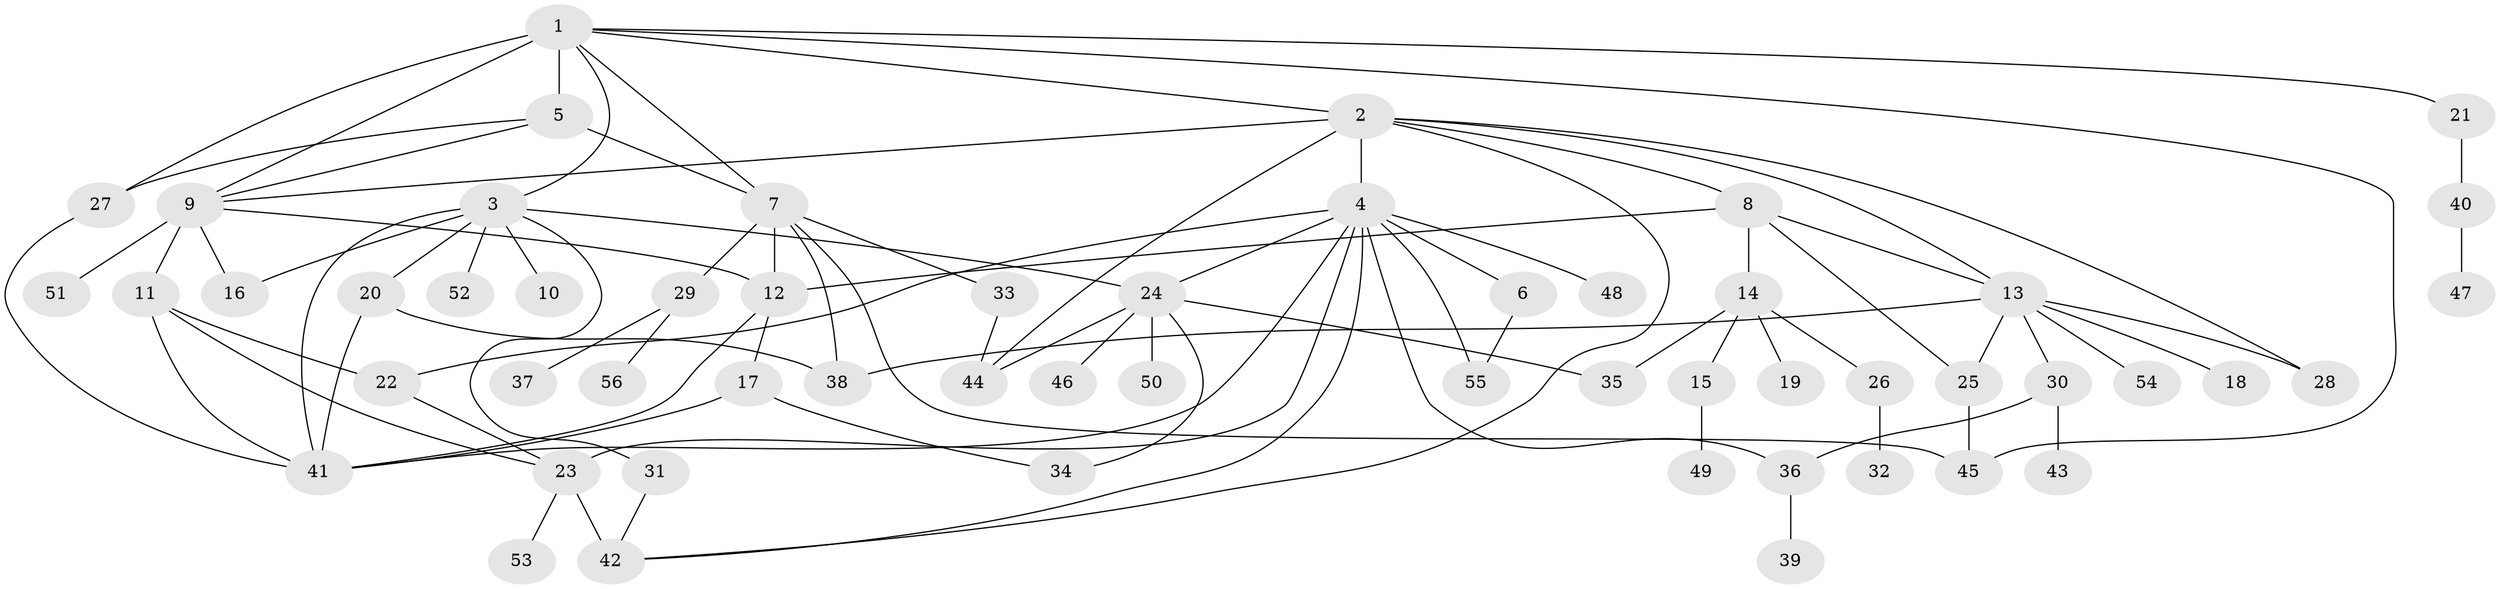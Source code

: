 // original degree distribution, {19: 0.008928571428571428, 10: 0.008928571428571428, 8: 0.03571428571428571, 1: 0.41964285714285715, 12: 0.008928571428571428, 3: 0.14285714285714285, 4: 0.044642857142857144, 9: 0.017857142857142856, 7: 0.008928571428571428, 5: 0.026785714285714284, 2: 0.26785714285714285, 6: 0.008928571428571428}
// Generated by graph-tools (version 1.1) at 2025/50/03/04/25 22:50:25]
// undirected, 56 vertices, 88 edges
graph export_dot {
  node [color=gray90,style=filled];
  1;
  2;
  3;
  4;
  5;
  6;
  7;
  8;
  9;
  10;
  11;
  12;
  13;
  14;
  15;
  16;
  17;
  18;
  19;
  20;
  21;
  22;
  23;
  24;
  25;
  26;
  27;
  28;
  29;
  30;
  31;
  32;
  33;
  34;
  35;
  36;
  37;
  38;
  39;
  40;
  41;
  42;
  43;
  44;
  45;
  46;
  47;
  48;
  49;
  50;
  51;
  52;
  53;
  54;
  55;
  56;
  1 -- 2 [weight=1.0];
  1 -- 3 [weight=1.0];
  1 -- 5 [weight=10.0];
  1 -- 7 [weight=1.0];
  1 -- 9 [weight=1.0];
  1 -- 21 [weight=1.0];
  1 -- 27 [weight=1.0];
  1 -- 45 [weight=1.0];
  2 -- 4 [weight=1.0];
  2 -- 8 [weight=1.0];
  2 -- 9 [weight=1.0];
  2 -- 13 [weight=1.0];
  2 -- 28 [weight=1.0];
  2 -- 42 [weight=1.0];
  2 -- 44 [weight=2.0];
  3 -- 10 [weight=1.0];
  3 -- 16 [weight=1.0];
  3 -- 20 [weight=1.0];
  3 -- 24 [weight=1.0];
  3 -- 31 [weight=1.0];
  3 -- 41 [weight=1.0];
  3 -- 52 [weight=1.0];
  4 -- 6 [weight=1.0];
  4 -- 22 [weight=1.0];
  4 -- 23 [weight=1.0];
  4 -- 24 [weight=1.0];
  4 -- 36 [weight=1.0];
  4 -- 41 [weight=1.0];
  4 -- 42 [weight=1.0];
  4 -- 48 [weight=1.0];
  4 -- 55 [weight=1.0];
  5 -- 7 [weight=1.0];
  5 -- 9 [weight=1.0];
  5 -- 27 [weight=1.0];
  6 -- 55 [weight=1.0];
  7 -- 12 [weight=1.0];
  7 -- 29 [weight=1.0];
  7 -- 33 [weight=1.0];
  7 -- 38 [weight=1.0];
  7 -- 45 [weight=1.0];
  8 -- 12 [weight=2.0];
  8 -- 13 [weight=1.0];
  8 -- 14 [weight=1.0];
  8 -- 25 [weight=1.0];
  9 -- 11 [weight=5.0];
  9 -- 12 [weight=1.0];
  9 -- 16 [weight=1.0];
  9 -- 51 [weight=1.0];
  11 -- 22 [weight=1.0];
  11 -- 23 [weight=1.0];
  11 -- 41 [weight=1.0];
  12 -- 17 [weight=1.0];
  12 -- 41 [weight=1.0];
  13 -- 18 [weight=1.0];
  13 -- 25 [weight=1.0];
  13 -- 28 [weight=1.0];
  13 -- 30 [weight=1.0];
  13 -- 38 [weight=1.0];
  13 -- 54 [weight=1.0];
  14 -- 15 [weight=1.0];
  14 -- 19 [weight=1.0];
  14 -- 26 [weight=1.0];
  14 -- 35 [weight=1.0];
  15 -- 49 [weight=1.0];
  17 -- 34 [weight=1.0];
  17 -- 41 [weight=1.0];
  20 -- 38 [weight=2.0];
  20 -- 41 [weight=1.0];
  21 -- 40 [weight=1.0];
  22 -- 23 [weight=1.0];
  23 -- 42 [weight=4.0];
  23 -- 53 [weight=1.0];
  24 -- 34 [weight=1.0];
  24 -- 35 [weight=1.0];
  24 -- 44 [weight=1.0];
  24 -- 46 [weight=1.0];
  24 -- 50 [weight=1.0];
  25 -- 45 [weight=1.0];
  26 -- 32 [weight=1.0];
  27 -- 41 [weight=1.0];
  29 -- 37 [weight=1.0];
  29 -- 56 [weight=1.0];
  30 -- 36 [weight=1.0];
  30 -- 43 [weight=1.0];
  31 -- 42 [weight=1.0];
  33 -- 44 [weight=3.0];
  36 -- 39 [weight=1.0];
  40 -- 47 [weight=1.0];
}
